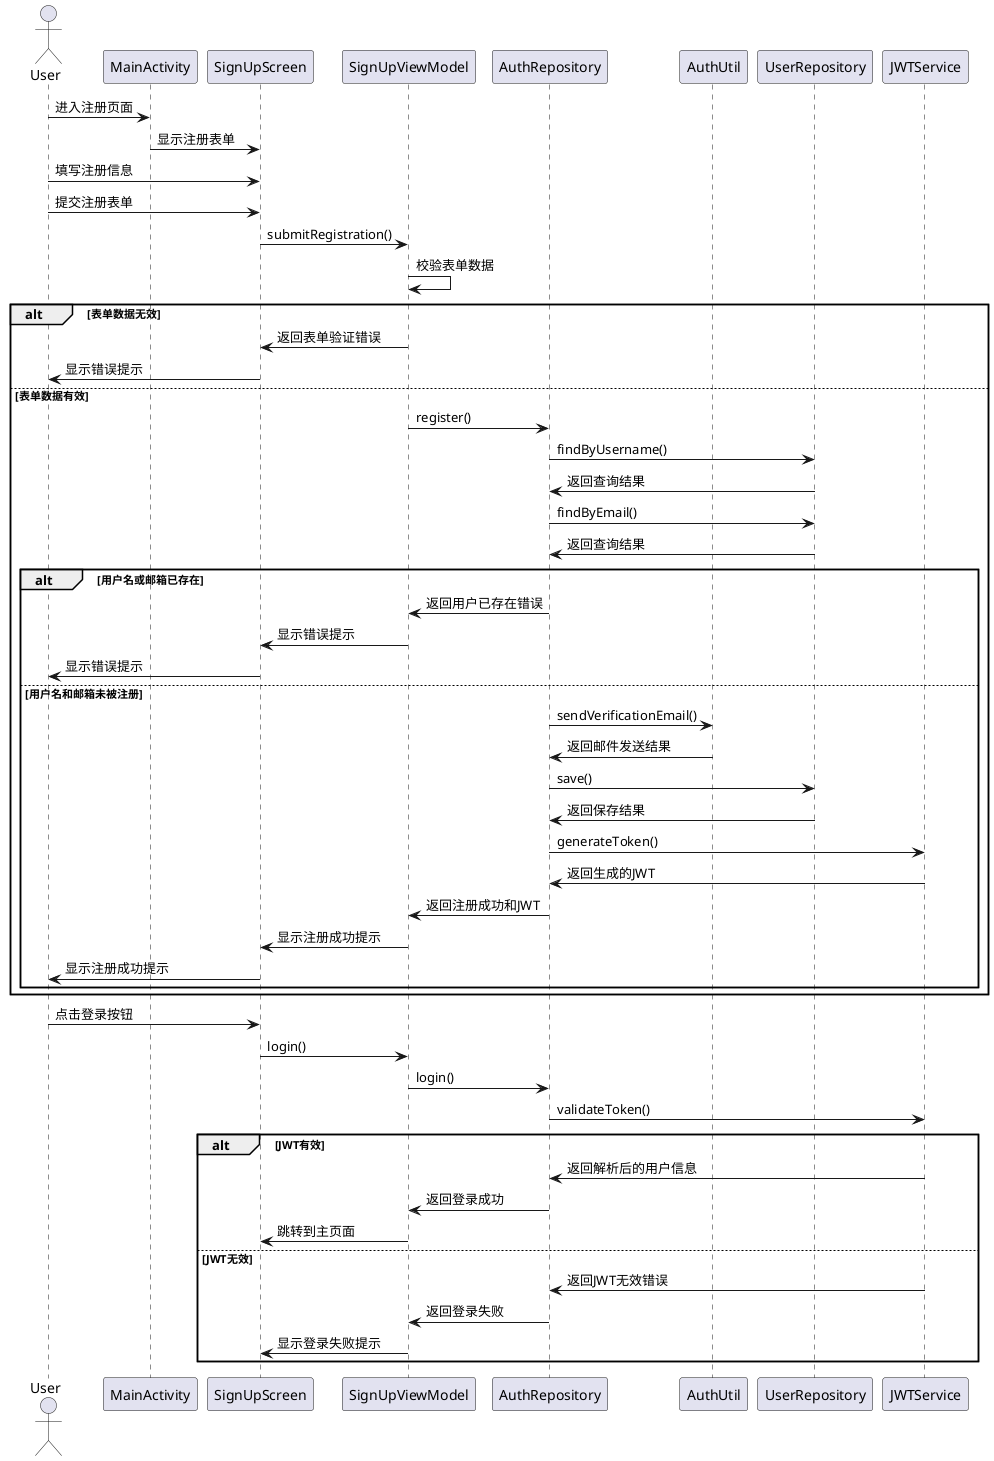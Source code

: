 @startuml
actor User
participant MainActivity
participant SignUpScreen
participant SignUpViewModel
participant AuthRepository
participant AuthUtil
participant UserRepository
participant JWTService

User -> MainActivity: 进入注册页面
MainActivity -> SignUpScreen: 显示注册表单

User -> SignUpScreen: 填写注册信息
User -> SignUpScreen: 提交注册表单

SignUpScreen -> SignUpViewModel: submitRegistration()

SignUpViewModel -> SignUpViewModel: 校验表单数据
alt 表单数据无效
   SignUpViewModel -> SignUpScreen: 返回表单验证错误
   SignUpScreen -> User: 显示错误提示
else 表单数据有效
   SignUpViewModel -> AuthRepository: register()

   AuthRepository -> UserRepository: findByUsername()
   UserRepository -> AuthRepository: 返回查询结果

   AuthRepository -> UserRepository: findByEmail()
   UserRepository -> AuthRepository: 返回查询结果

   alt 用户名或邮箱已存在
       AuthRepository -> SignUpViewModel: 返回用户已存在错误
       SignUpViewModel -> SignUpScreen: 显示错误提示
       SignUpScreen -> User: 显示错误提示
   else 用户名和邮箱未被注册
       AuthRepository -> AuthUtil: sendVerificationEmail()
       AuthUtil -> AuthRepository: 返回邮件发送结果

       AuthRepository -> UserRepository: save()
       UserRepository -> AuthRepository: 返回保存结果

       AuthRepository -> JWTService: generateToken()
       JWTService -> AuthRepository: 返回生成的JWT

       AuthRepository -> SignUpViewModel: 返回注册成功和JWT
       SignUpViewModel -> SignUpScreen: 显示注册成功提示
       SignUpScreen -> User: 显示注册成功提示
   end
end

User -> SignUpScreen: 点击登录按钮
SignUpScreen -> SignUpViewModel: login()

SignUpViewModel -> AuthRepository: login()
AuthRepository -> JWTService: validateToken()

alt JWT有效
   JWTService -> AuthRepository: 返回解析后的用户信息
   AuthRepository -> SignUpViewModel: 返回登录成功
   SignUpViewModel -> SignUpScreen: 跳转到主页面
else JWT无效
   JWTService -> AuthRepository: 返回JWT无效错误
   AuthRepository -> SignUpViewModel: 返回登录失败
   SignUpViewModel -> SignUpScreen: 显示登录失败提示
end
@enduml